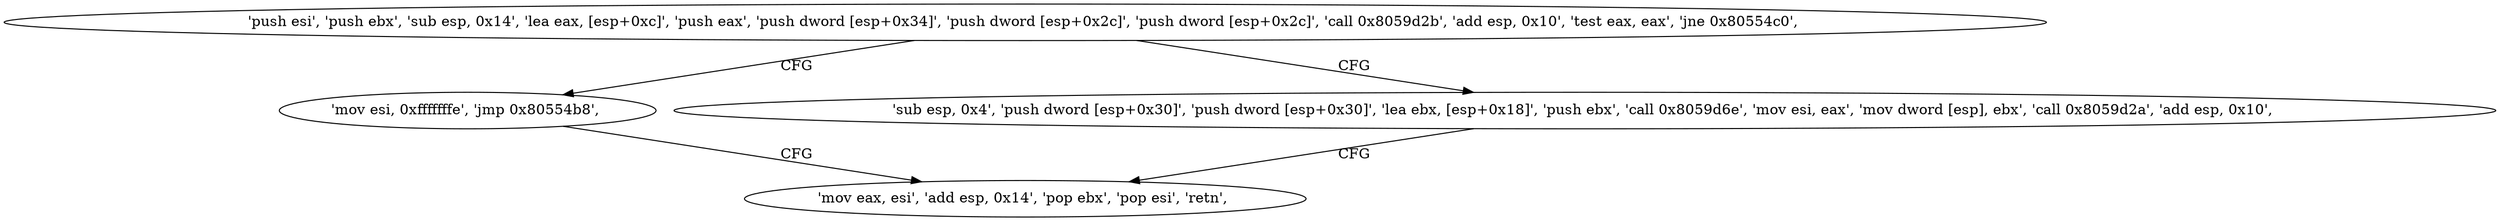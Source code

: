 digraph "func" {
"134567028" [label = "'push esi', 'push ebx', 'sub esp, 0x14', 'lea eax, [esp+0xc]', 'push eax', 'push dword [esp+0x34]', 'push dword [esp+0x2c]', 'push dword [esp+0x2c]', 'call 0x8059d2b', 'add esp, 0x10', 'test eax, eax', 'jne 0x80554c0', " ]
"134567104" [label = "'mov esi, 0xfffffffe', 'jmp 0x80554b8', " ]
"134567062" [label = "'sub esp, 0x4', 'push dword [esp+0x30]', 'push dword [esp+0x30]', 'lea ebx, [esp+0x18]', 'push ebx', 'call 0x8059d6e', 'mov esi, eax', 'mov dword [esp], ebx', 'call 0x8059d2a', 'add esp, 0x10', " ]
"134567096" [label = "'mov eax, esi', 'add esp, 0x14', 'pop ebx', 'pop esi', 'retn', " ]
"134567028" -> "134567104" [ label = "CFG" ]
"134567028" -> "134567062" [ label = "CFG" ]
"134567104" -> "134567096" [ label = "CFG" ]
"134567062" -> "134567096" [ label = "CFG" ]
}

